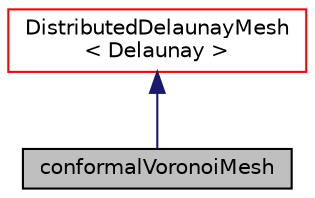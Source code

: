 digraph "conformalVoronoiMesh"
{
  bgcolor="transparent";
  edge [fontname="Helvetica",fontsize="10",labelfontname="Helvetica",labelfontsize="10"];
  node [fontname="Helvetica",fontsize="10",shape=record];
  Node0 [label="conformalVoronoiMesh",height=0.2,width=0.4,color="black", fillcolor="grey75", style="filled", fontcolor="black"];
  Node1 -> Node0 [dir="back",color="midnightblue",fontsize="10",style="solid",fontname="Helvetica"];
  Node1 [label="DistributedDelaunayMesh\l\< Delaunay \>",height=0.2,width=0.4,color="red",URL="$a32601.html"];
}
